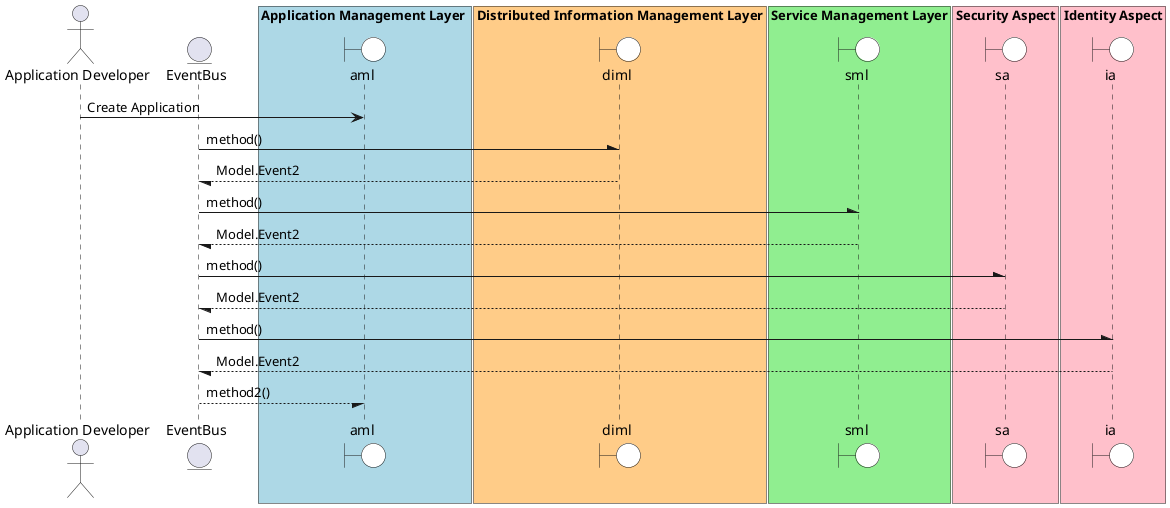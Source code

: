 @startuml

actor "Application Developer"


entity EventBus

box Application Management Layer #lightblue
    boundary aml #white
end box



"Application Developer" -> aml: Create Application



box "Distributed Information Management Layer" #ffcc88
    boundary diml #white
end box
EventBus -\ diml: method()
diml --/ EventBus: Model.Event2
box "Service Management Layer" #lightgreen
    boundary sml #white
end box
EventBus -\ sml: method()
sml --/ EventBus: Model.Event2
box "Security Aspect" #pink
    boundary sa #white
end box
EventBus -\ sa: method()
sa --/ EventBus: Model.Event2
box "Identity Aspect" #pink
    boundary ia #white
end box
EventBus -\ ia: method()
ia --/ EventBus: Model.Event2

EventBus --/ aml : method2()
@enduml
